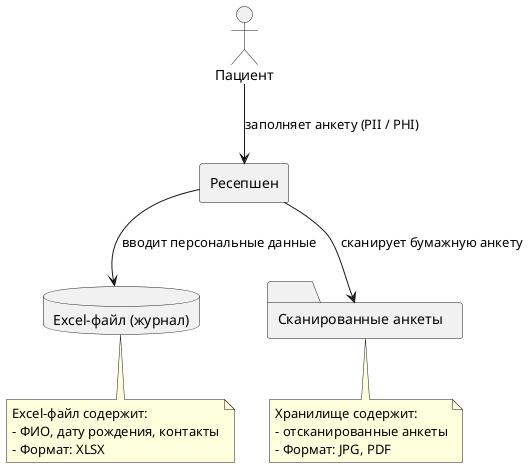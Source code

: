 @startuml

actor Пациент

rectangle "Ресепшен" as Reception
database "Excel-файл (журнал)" as ExcelFile
folder "Сканированные анкеты" as FileStorage

Пациент --> Reception : заполняет анкету (PII / PHI)
Reception --> ExcelFile : вводит персональные данные
Reception --> FileStorage : сканирует бумажную анкету

note "Excel-файл содержит:\n- ФИО, дату рождения, контакты\n- Формат: XLSX" as N1
note "Хранилище содержит:\n- отсканированные анкеты\n- Формат: JPG, PDF" as N2

ExcelFile .. N1
FileStorage .. N2

@enduml
